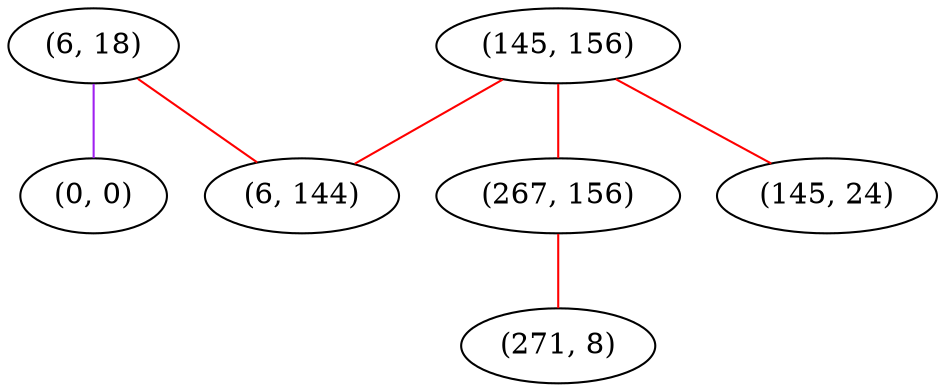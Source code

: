 graph "" {
"(6, 18)";
"(145, 156)";
"(267, 156)";
"(145, 24)";
"(0, 0)";
"(271, 8)";
"(6, 144)";
"(6, 18)" -- "(0, 0)"  [color=purple, key=0, weight=4];
"(6, 18)" -- "(6, 144)"  [color=red, key=0, weight=1];
"(145, 156)" -- "(145, 24)"  [color=red, key=0, weight=1];
"(145, 156)" -- "(267, 156)"  [color=red, key=0, weight=1];
"(145, 156)" -- "(6, 144)"  [color=red, key=0, weight=1];
"(267, 156)" -- "(271, 8)"  [color=red, key=0, weight=1];
}
